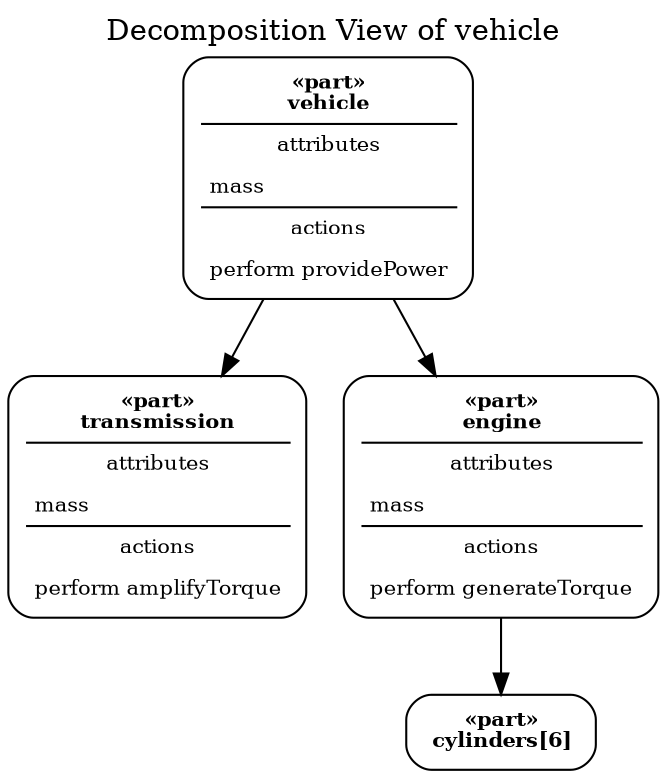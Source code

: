 digraph DecompositionView {
  rankdir = TB;
  node [shape = record; style = rounded; fontsize = 10;];
  
  vehicle [label = <<table border="0" cellborder="0" cellspacing="0" cellpadding="4">
    <tr><td colspan="1"><b>«part»<br/>vehicle</b></td></tr>
    <tr><td align="center" border="1" sides="T">attributes</td></tr>
    <tr><td align="left">mass</td></tr>
    <tr><td align="center" border="1" sides="T">actions</td></tr>
    <tr><td align="left">perform providePower</td></tr>
    </table>>;];
  
  transmission [label = <<table border="0" cellborder="0" cellspacing="0" cellpadding="4">
    <tr><td colspan="1"><b>«part»<br/>transmission</b></td></tr>
    <tr><td align="center" border="1" sides="T">attributes</td></tr>
    <tr><td align="left">mass</td></tr>
    <tr><td align="center" border="1" sides="T">actions</td></tr>
    <tr><td align="left">perform amplifyTorque</td></tr>
    </table>>;];
  
  engine [label = <<table border="0" cellborder="0" cellspacing="0" cellpadding="4">
    <tr><td colspan="1"><b>«part»<br/>engine</b></td></tr>
    <tr><td align="center" border="1" sides="T">attributes</td></tr>
    <tr><td align="left">mass</td></tr>
    <tr><td align="center" border="1" sides="T">actions</td></tr>
    <tr><td align="left">perform generateTorque</td></tr>
    </table>>;];
  
  cylinders [label = <<table border="0" cellborder="0" cellspacing="0" cellpadding="4">
    <tr><td colspan="1"><b>«part»<br/>cylinders[6]</b></td></tr>
    </table>>;];
  
  vehicle -> transmission;
  vehicle -> engine;
  engine -> cylinders;
  
  label = "Decomposition View of vehicle";
  labelloc = "t";
  fontsize = 14;
}